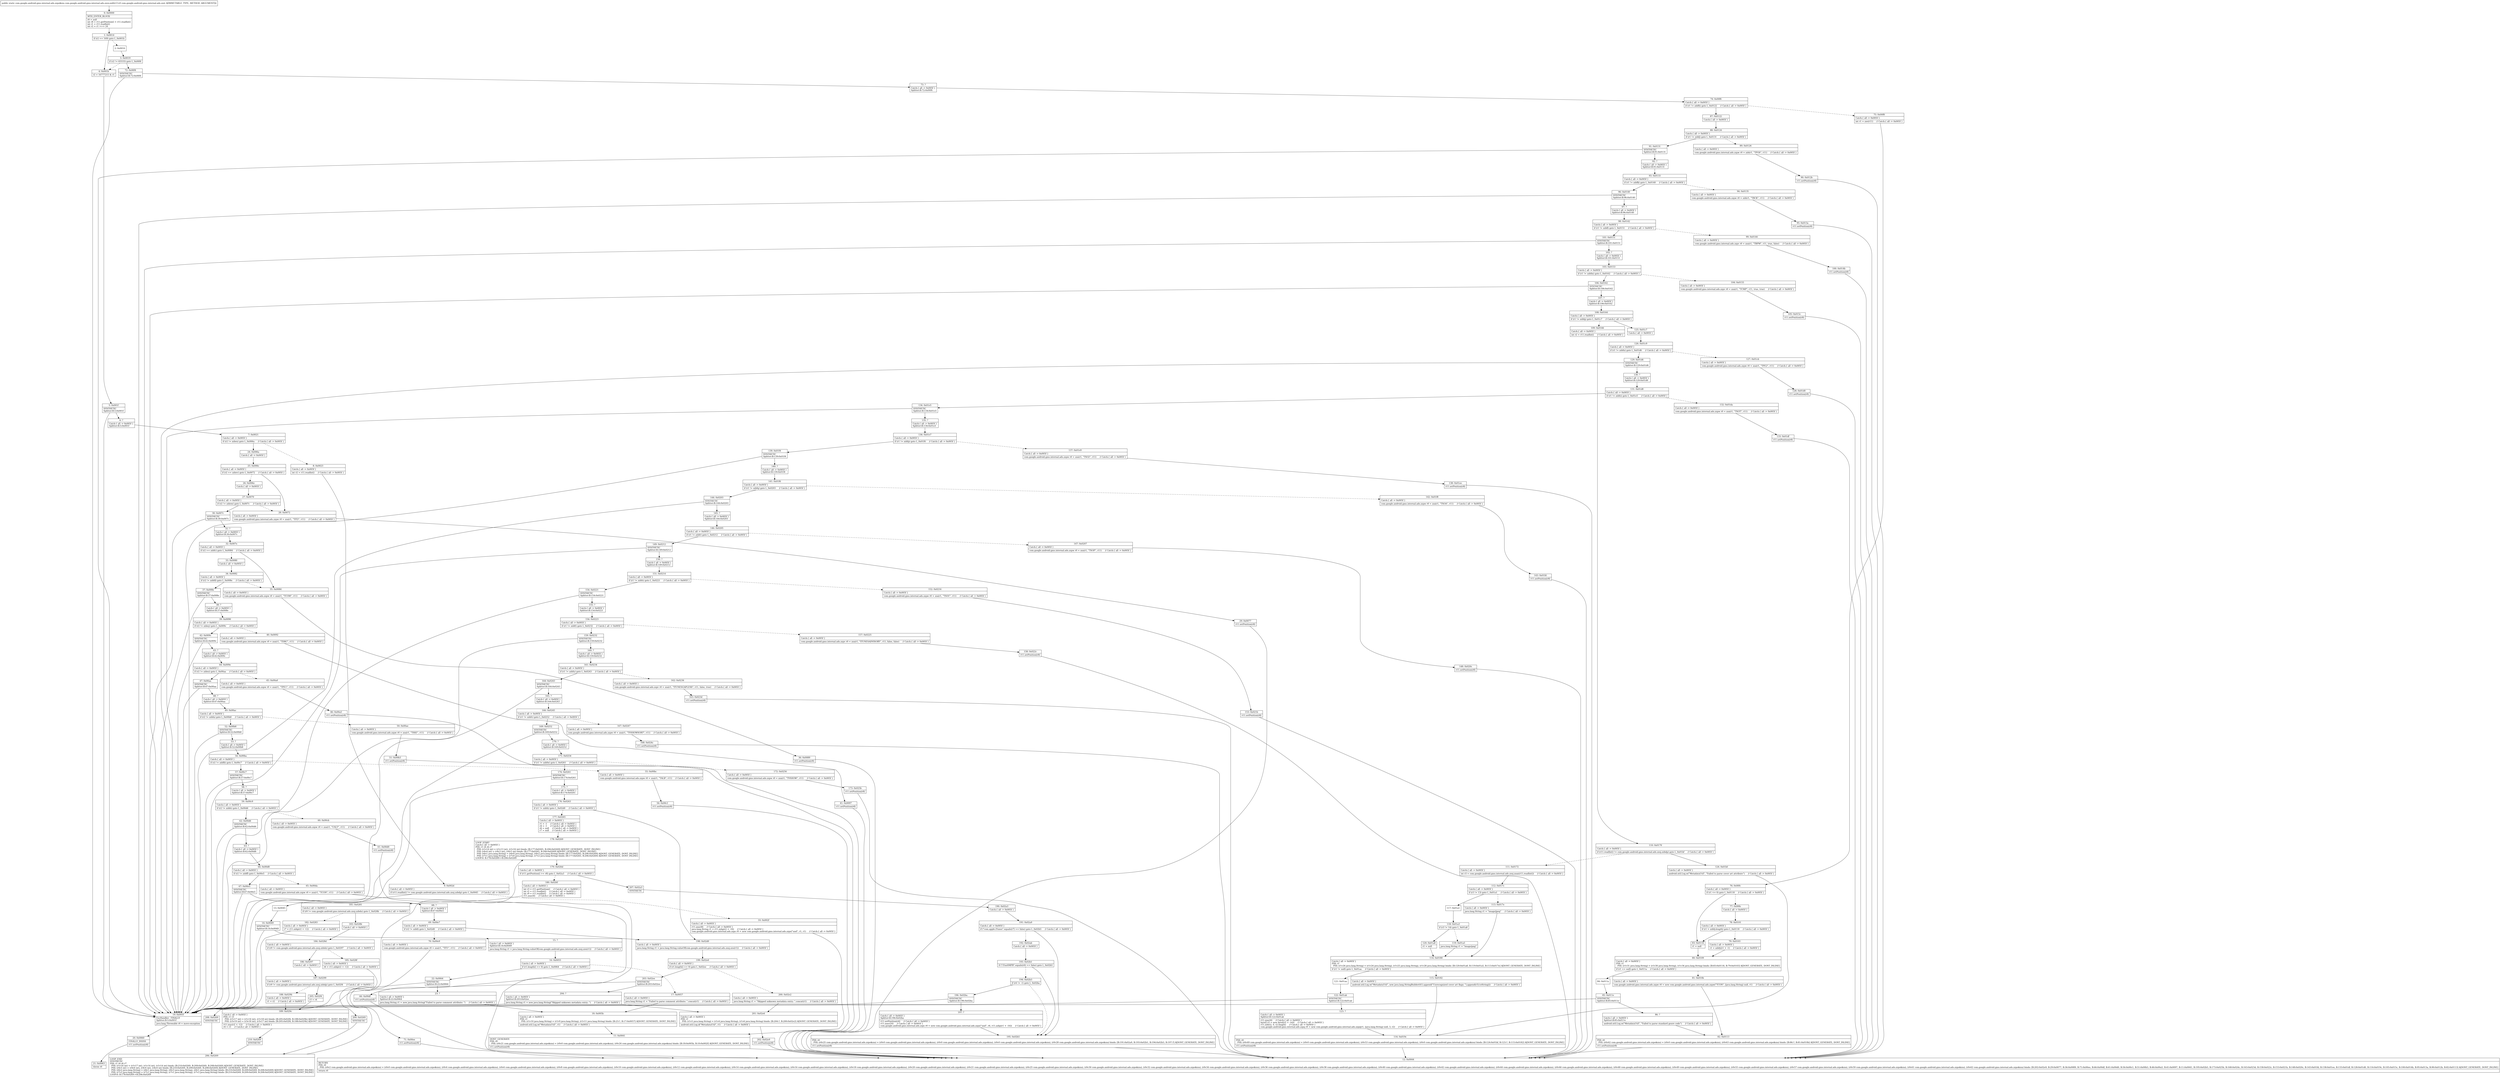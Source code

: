 digraph "CFG forcom.google.android.gms.internal.ads.zzov.zzd(Lcom\/google\/android\/gms\/internal\/ads\/zzst;)Lcom\/google\/android\/gms\/internal\/ads\/zzpo$zza;" {
Node_0 [shape=record,label="{0\:\ 0x0000|MTH_ENTER_BLOCK\l|r0 = null\lint r8 = r11.getPosition() + r11.readInt()\lint r1 = r11.readInt()\lint r2 = r1 \>\>\> 24\l}"];
Node_1 [shape=record,label="{1\:\ 0x0014|if (r2 == 169) goto L_0x001b\l}"];
Node_2 [shape=record,label="{2\:\ 0x0016}"];
Node_3 [shape=record,label="{3\:\ 0x0019|if (r2 != 65533) goto L_0x00f4\l}"];
Node_4 [shape=record,label="{4\:\ 0x001b|r2 = 16777215 & r1\l}"];
Node_5 [shape=record,label="{5\:\ 0x001f|SYNTHETIC\lSplitter:B:5:0x001f\l}"];
Node_6 [shape=record,label="{6\:\ ?|Catch:\{ all \-\> 0x005f \}\lSplitter:B:5:0x001f\l}"];
Node_7 [shape=record,label="{7\:\ 0x0021|Catch:\{ all \-\> 0x005f \}\l|if (r2 != zzbex) goto L_0x006a     \/\/ Catch:\{ all \-\> 0x005f \}\l}"];
Node_8 [shape=record,label="{8\:\ 0x0023|Catch:\{ all \-\> 0x005f \}\l|int r2 = r11.readInt()     \/\/ Catch:\{ all \-\> 0x005f \}\l}"];
Node_9 [shape=record,label="{9\:\ 0x002d|Catch:\{ all \-\> 0x005f \}\l|if (r11.readInt() != com.google.android.gms.internal.ads.zzoj.zzbdp) goto L_0x0045     \/\/ Catch:\{ all \-\> 0x005f \}\l}"];
Node_10 [shape=record,label="{10\:\ 0x002f|Catch:\{ all \-\> 0x005f \}\l|r11.zzac(8)     \/\/ Catch:\{ all \-\> 0x005f \}\ljava.lang.String r1 = r11.zzbp(r2 + \-16)     \/\/ Catch:\{ all \-\> 0x005f \}\lcom.google.android.gms.internal.ads.zzps r0 = new com.google.android.gms.internal.ads.zzps(\"und\", r1, r1)     \/\/ Catch:\{ all \-\> 0x005f \}\l}"];
Node_11 [shape=record,label="{11\:\ 0x0041|DONT_GENERATE\lPHI: r0 \l  PHI: (r0v21 com.google.android.gms.internal.ads.zzpo$zza) = (r0v0 com.google.android.gms.internal.ads.zzpo$zza), (r0v24 com.google.android.gms.internal.ads.zzpo$zza) binds: [B:18:0x005b, B:10:0x002f] A[DONT_GENERATE, DONT_INLINE]\l|r11.setPosition(r8)\l}"];
Node_12 [shape=record,label="{12\:\ 0x0044|RETURN\lPHI: r0 \l  PHI: (r0v2 com.google.android.gms.internal.ads.zzpo$zza) = (r0v0 com.google.android.gms.internal.ads.zzpo$zza), (r0v4 com.google.android.gms.internal.ads.zzpo$zza), (r0v6 com.google.android.gms.internal.ads.zzpo$zza), (r0v8 com.google.android.gms.internal.ads.zzpo$zza), (r0v10 com.google.android.gms.internal.ads.zzpo$zza), (r0v12 com.google.android.gms.internal.ads.zzpo$zza), (r0v14 com.google.android.gms.internal.ads.zzpo$zza), (r0v16 com.google.android.gms.internal.ads.zzpo$zza), (r0v18 com.google.android.gms.internal.ads.zzpo$zza), (r0v20 com.google.android.gms.internal.ads.zzpo$zza), (r0v21 com.google.android.gms.internal.ads.zzpo$zza), (r0v25 com.google.android.gms.internal.ads.zzpo$zza), (r0v30 com.google.android.gms.internal.ads.zzpo$zza), (r0v32 com.google.android.gms.internal.ads.zzpo$zza), (r0v34 com.google.android.gms.internal.ads.zzpo$zza), (r0v36 com.google.android.gms.internal.ads.zzpo$zza), (r0v38 com.google.android.gms.internal.ads.zzpo$zza), (r0v40 com.google.android.gms.internal.ads.zzpo$zza), (r0v42 com.google.android.gms.internal.ads.zzpo$zza), (r0v44 com.google.android.gms.internal.ads.zzpo$zza), (r0v46 com.google.android.gms.internal.ads.zzpo$zza), (r0v48 com.google.android.gms.internal.ads.zzpo$zza), (r0v49 com.google.android.gms.internal.ads.zzpo$zza), (r0v55 com.google.android.gms.internal.ads.zzpo$zza), (r0v57 com.google.android.gms.internal.ads.zzpo$zza), (r0v59 com.google.android.gms.internal.ads.zzpo$zza), (r0v61 com.google.android.gms.internal.ads.zzpo$zza), (r0v62 com.google.android.gms.internal.ads.zzpo$zza) binds: [B:202:0x02e9, B:29:0x0077, B:36:0x0089, B:71:0x00ee, B:66:0x00df, B:61:0x00d0, B:56:0x00c1, B:51:0x00b3, B:46:0x00a5, B:41:0x0097, B:11:0x0041, B:195:0x02b5, B:173:0x025b, B:168:0x024c, B:163:0x023d, B:158:0x022c, B:153:0x021b, B:148:0x020c, B:143:0x01fd, B:138:0x01ee, B:133:0x01df, B:128:0x01d0, B:116:0x019c, B:105:0x015c, B:100:0x014b, B:95:0x013a, B:90:0x012b, B:82:0x0113] A[DONT_GENERATE, DONT_INLINE]\l|return r0\l}"];
Node_13 [shape=record,label="{13\:\ 0x0045}"];
Node_14 [shape=record,label="{14\:\ 0x0049|SYNTHETIC\lSplitter:B:14:0x0049\l}"];
Node_15 [shape=record,label="{15\:\ ?|Catch:\{ all \-\> 0x005f \}\lSplitter:B:14:0x0049\l|java.lang.String r1 = java.lang.String.valueOf(com.google.android.gms.internal.ads.zzoj.zzu(r1))     \/\/ Catch:\{ all \-\> 0x005f \}\l}"];
Node_16 [shape=record,label="{16\:\ 0x0055|Catch:\{ all \-\> 0x005f \}\l|if (r1.length() == 0) goto L_0x0064     \/\/ Catch:\{ all \-\> 0x005f \}\l}"];
Node_17 [shape=record,label="{17\:\ 0x0057|Catch:\{ all \-\> 0x005f \}\l|java.lang.String r1 = \"Failed to parse comment attribute: \".concat(r1)     \/\/ Catch:\{ all \-\> 0x005f \}\l}"];
Node_18 [shape=record,label="{18\:\ 0x005b|Catch:\{ all \-\> 0x005f \}\lPHI: r1 \l  PHI: (r1v10 java.lang.String) = (r1v9 java.lang.String), (r1v11 java.lang.String) binds: [B:23:?, B:17:0x0057] A[DONT_GENERATE, DONT_INLINE]\l|android.util.Log.w(\"MetadataUtil\", r1)     \/\/ Catch:\{ all \-\> 0x005f \}\l}"];
Node_19 [shape=record,label="{19\:\ 0x005f|ExcHandler:  FINALLY\lSplitter:B:5:0x001f\l|java.lang.Throwable r0 = move\-exception\l}"];
Node_20 [shape=record,label="{20\:\ 0x0060|FINALLY_INSNS\l|r11.setPosition(r8)\l}"];
Node_21 [shape=record,label="{21\:\ 0x0063|throw r0\l}"];
Node_22 [shape=record,label="{22\:\ 0x0064|SYNTHETIC\lSplitter:B:22:0x0064\l}"];
Node_23 [shape=record,label="{23\:\ ?|Catch:\{ all \-\> 0x005f \}\lSplitter:B:22:0x0064\l|java.lang.String r1 = new java.lang.String(\"Failed to parse comment attribute: \")     \/\/ Catch:\{ all \-\> 0x005f \}\l}"];
Node_24 [shape=record,label="{24\:\ 0x006a|Catch:\{ all \-\> 0x005f \}\l}"];
Node_25 [shape=record,label="{25\:\ 0x006c|Catch:\{ all \-\> 0x005f \}\l|if (r2 == zzbev) goto L_0x0072     \/\/ Catch:\{ all \-\> 0x005f \}\l}"];
Node_26 [shape=record,label="{26\:\ 0x006e|Catch:\{ all \-\> 0x005f \}\l}"];
Node_27 [shape=record,label="{27\:\ 0x0070|Catch:\{ all \-\> 0x005f \}\l|if (r2 != zzbew) goto L_0x007c     \/\/ Catch:\{ all \-\> 0x005f \}\l}"];
Node_28 [shape=record,label="{28\:\ 0x0072|Catch:\{ all \-\> 0x005f \}\l|com.google.android.gms.internal.ads.zzpw r0 = zza(r1, \"TIT2\", r11)     \/\/ Catch:\{ all \-\> 0x005f \}\l}"];
Node_29 [shape=record,label="{29\:\ 0x0077|r11.setPosition(r8)\l}"];
Node_30 [shape=record,label="{30\:\ 0x007c|SYNTHETIC\lSplitter:B:30:0x007c\l}"];
Node_31 [shape=record,label="{31\:\ ?|Catch:\{ all \-\> 0x005f \}\lSplitter:B:30:0x007c\l}"];
Node_32 [shape=record,label="{32\:\ 0x007e|Catch:\{ all \-\> 0x005f \}\l|if (r2 == zzbfc) goto L_0x0084     \/\/ Catch:\{ all \-\> 0x005f \}\l}"];
Node_33 [shape=record,label="{33\:\ 0x0080|Catch:\{ all \-\> 0x005f \}\l}"];
Node_34 [shape=record,label="{34\:\ 0x0082|Catch:\{ all \-\> 0x005f \}\l|if (r2 != zzbfd) goto L_0x008e     \/\/ Catch:\{ all \-\> 0x005f \}\l}"];
Node_35 [shape=record,label="{35\:\ 0x0084|Catch:\{ all \-\> 0x005f \}\l|com.google.android.gms.internal.ads.zzpw r0 = zza(r1, \"TCOM\", r11)     \/\/ Catch:\{ all \-\> 0x005f \}\l}"];
Node_36 [shape=record,label="{36\:\ 0x0089|r11.setPosition(r8)\l}"];
Node_37 [shape=record,label="{37\:\ 0x008e|SYNTHETIC\lSplitter:B:37:0x008e\l}"];
Node_38 [shape=record,label="{38\:\ ?|Catch:\{ all \-\> 0x005f \}\lSplitter:B:37:0x008e\l}"];
Node_39 [shape=record,label="{39\:\ 0x0090|Catch:\{ all \-\> 0x005f \}\l|if (r2 != zzbey) goto L_0x009c     \/\/ Catch:\{ all \-\> 0x005f \}\l}"];
Node_40 [shape=record,label="{40\:\ 0x0092|Catch:\{ all \-\> 0x005f \}\l|com.google.android.gms.internal.ads.zzpw r0 = zza(r1, \"TDRC\", r11)     \/\/ Catch:\{ all \-\> 0x005f \}\l}"];
Node_41 [shape=record,label="{41\:\ 0x0097|r11.setPosition(r8)\l}"];
Node_42 [shape=record,label="{42\:\ 0x009c|SYNTHETIC\lSplitter:B:42:0x009c\l}"];
Node_43 [shape=record,label="{43\:\ ?|Catch:\{ all \-\> 0x005f \}\lSplitter:B:42:0x009c\l}"];
Node_44 [shape=record,label="{44\:\ 0x009e|Catch:\{ all \-\> 0x005f \}\l|if (r2 != zzbez) goto L_0x00aa     \/\/ Catch:\{ all \-\> 0x005f \}\l}"];
Node_45 [shape=record,label="{45\:\ 0x00a0|Catch:\{ all \-\> 0x005f \}\l|com.google.android.gms.internal.ads.zzpw r0 = zza(r1, \"TPE1\", r11)     \/\/ Catch:\{ all \-\> 0x005f \}\l}"];
Node_46 [shape=record,label="{46\:\ 0x00a5|r11.setPosition(r8)\l}"];
Node_47 [shape=record,label="{47\:\ 0x00aa|SYNTHETIC\lSplitter:B:47:0x00aa\l}"];
Node_48 [shape=record,label="{48\:\ ?|Catch:\{ all \-\> 0x005f \}\lSplitter:B:47:0x00aa\l}"];
Node_49 [shape=record,label="{49\:\ 0x00ac|Catch:\{ all \-\> 0x005f \}\l|if (r2 != zzbfa) goto L_0x00b8     \/\/ Catch:\{ all \-\> 0x005f \}\l}"];
Node_50 [shape=record,label="{50\:\ 0x00ae|Catch:\{ all \-\> 0x005f \}\l|com.google.android.gms.internal.ads.zzpw r0 = zza(r1, \"TSSE\", r11)     \/\/ Catch:\{ all \-\> 0x005f \}\l}"];
Node_51 [shape=record,label="{51\:\ 0x00b3|r11.setPosition(r8)\l}"];
Node_52 [shape=record,label="{52\:\ 0x00b8|SYNTHETIC\lSplitter:B:52:0x00b8\l}"];
Node_53 [shape=record,label="{53\:\ ?|Catch:\{ all \-\> 0x005f \}\lSplitter:B:52:0x00b8\l}"];
Node_54 [shape=record,label="{54\:\ 0x00ba|Catch:\{ all \-\> 0x005f \}\l|if (r2 != zzbfb) goto L_0x00c7     \/\/ Catch:\{ all \-\> 0x005f \}\l}"];
Node_55 [shape=record,label="{55\:\ 0x00bc|Catch:\{ all \-\> 0x005f \}\l|com.google.android.gms.internal.ads.zzpw r0 = zza(r1, \"TALB\", r11)     \/\/ Catch:\{ all \-\> 0x005f \}\l}"];
Node_56 [shape=record,label="{56\:\ 0x00c1|r11.setPosition(r8)\l}"];
Node_57 [shape=record,label="{57\:\ 0x00c7|SYNTHETIC\lSplitter:B:57:0x00c7\l}"];
Node_58 [shape=record,label="{58\:\ ?|Catch:\{ all \-\> 0x005f \}\lSplitter:B:57:0x00c7\l}"];
Node_59 [shape=record,label="{59\:\ 0x00c9|Catch:\{ all \-\> 0x005f \}\l|if (r2 != zzbfe) goto L_0x00d6     \/\/ Catch:\{ all \-\> 0x005f \}\l}"];
Node_60 [shape=record,label="{60\:\ 0x00cb|Catch:\{ all \-\> 0x005f \}\l|com.google.android.gms.internal.ads.zzpw r0 = zza(r1, \"USLT\", r11)     \/\/ Catch:\{ all \-\> 0x005f \}\l}"];
Node_61 [shape=record,label="{61\:\ 0x00d0|r11.setPosition(r8)\l}"];
Node_62 [shape=record,label="{62\:\ 0x00d6|SYNTHETIC\lSplitter:B:62:0x00d6\l}"];
Node_63 [shape=record,label="{63\:\ ?|Catch:\{ all \-\> 0x005f \}\lSplitter:B:62:0x00d6\l}"];
Node_64 [shape=record,label="{64\:\ 0x00d8|Catch:\{ all \-\> 0x005f \}\l|if (r2 != zzbff) goto L_0x00e5     \/\/ Catch:\{ all \-\> 0x005f \}\l}"];
Node_65 [shape=record,label="{65\:\ 0x00da|Catch:\{ all \-\> 0x005f \}\l|com.google.android.gms.internal.ads.zzpw r0 = zza(r1, \"TCON\", r11)     \/\/ Catch:\{ all \-\> 0x005f \}\l}"];
Node_66 [shape=record,label="{66\:\ 0x00df|r11.setPosition(r8)\l}"];
Node_67 [shape=record,label="{67\:\ 0x00e5|SYNTHETIC\lSplitter:B:67:0x00e5\l}"];
Node_68 [shape=record,label="{68\:\ ?|Catch:\{ all \-\> 0x005f \}\lSplitter:B:67:0x00e5\l}"];
Node_69 [shape=record,label="{69\:\ 0x00e7|Catch:\{ all \-\> 0x005f \}\l|if (r2 != zzbfi) goto L_0x02d0     \/\/ Catch:\{ all \-\> 0x005f \}\l}"];
Node_70 [shape=record,label="{70\:\ 0x00e9|Catch:\{ all \-\> 0x005f \}\l|com.google.android.gms.internal.ads.zzpw r0 = zza(r1, \"TIT1\", r11)     \/\/ Catch:\{ all \-\> 0x005f \}\l}"];
Node_71 [shape=record,label="{71\:\ 0x00ee|r11.setPosition(r8)\l}"];
Node_72 [shape=record,label="{72\:\ 0x00f4|SYNTHETIC\lSplitter:B:72:0x00f4\l}"];
Node_73 [shape=record,label="{73\:\ ?|Catch:\{ all \-\> 0x005f \}\lSplitter:B:72:0x00f4\l}"];
Node_74 [shape=record,label="{74\:\ 0x00f6|Catch:\{ all \-\> 0x005f \}\l|if (r1 != zzbfh) goto L_0x0122     \/\/ Catch:\{ all \-\> 0x005f \}\l}"];
Node_75 [shape=record,label="{75\:\ 0x00f8|Catch:\{ all \-\> 0x005f \}\l|int r1 = zze(r11)     \/\/ Catch:\{ all \-\> 0x005f \}\l}"];
Node_76 [shape=record,label="{76\:\ 0x00fc|Catch:\{ all \-\> 0x005f \}\l|if (r1 \<= 0) goto L_0x0118     \/\/ Catch:\{ all \-\> 0x005f \}\l}"];
Node_77 [shape=record,label="{77\:\ 0x00fe|Catch:\{ all \-\> 0x005f \}\l}"];
Node_78 [shape=record,label="{78\:\ 0x0101|Catch:\{ all \-\> 0x005f \}\l|if (r1 \> zzbfy.length) goto L_0x0118     \/\/ Catch:\{ all \-\> 0x005f \}\l}"];
Node_79 [shape=record,label="{79\:\ 0x0103|Catch:\{ all \-\> 0x005f \}\l|r1 = zzbfy[r1 + \-1]     \/\/ Catch:\{ all \-\> 0x005f \}\l}"];
Node_80 [shape=record,label="{80\:\ 0x0109|Catch:\{ all \-\> 0x005f \}\lPHI: r1 \l  PHI: (r1v31 java.lang.String) = (r1v30 java.lang.String), (r1v34 java.lang.String) binds: [B:83:0x0118, B:79:0x0103] A[DONT_GENERATE, DONT_INLINE]\l|if (r1 == null) goto L_0x011a     \/\/ Catch:\{ all \-\> 0x005f \}\l}"];
Node_81 [shape=record,label="{81\:\ 0x010b|Catch:\{ all \-\> 0x005f \}\l|com.google.android.gms.internal.ads.zzpw r0 = new com.google.android.gms.internal.ads.zzpw(\"TCON\", (java.lang.String) null, r1)     \/\/ Catch:\{ all \-\> 0x005f \}\l}"];
Node_82 [shape=record,label="{82\:\ 0x0113|PHI: r0 \l  PHI: (r0v62 com.google.android.gms.internal.ads.zzpo$zza) = (r0v0 com.google.android.gms.internal.ads.zzpo$zza), (r0v63 com.google.android.gms.internal.ads.zzpo$zza) binds: [B:86:?, B:81:0x010b] A[DONT_GENERATE, DONT_INLINE]\l|r11.setPosition(r8)\l}"];
Node_83 [shape=record,label="{83\:\ 0x0118|r1 = null\l}"];
Node_84 [shape=record,label="{84\:\ 0x011a}"];
Node_85 [shape=record,label="{85\:\ 0x011e|SYNTHETIC\lSplitter:B:85:0x011e\l}"];
Node_86 [shape=record,label="{86\:\ ?|Catch:\{ all \-\> 0x005f \}\lSplitter:B:85:0x011e\l|android.util.Log.w(\"MetadataUtil\", \"Failed to parse standard genre code\")     \/\/ Catch:\{ all \-\> 0x005f \}\l}"];
Node_87 [shape=record,label="{87\:\ 0x0122|Catch:\{ all \-\> 0x005f \}\l}"];
Node_88 [shape=record,label="{88\:\ 0x0124|Catch:\{ all \-\> 0x005f \}\l|if (r1 != zzbfj) goto L_0x0131     \/\/ Catch:\{ all \-\> 0x005f \}\l}"];
Node_89 [shape=record,label="{89\:\ 0x0126|Catch:\{ all \-\> 0x005f \}\l|com.google.android.gms.internal.ads.zzpw r0 = zzb(r1, \"TPOS\", r11)     \/\/ Catch:\{ all \-\> 0x005f \}\l}"];
Node_90 [shape=record,label="{90\:\ 0x012b|r11.setPosition(r8)\l}"];
Node_91 [shape=record,label="{91\:\ 0x0131|SYNTHETIC\lSplitter:B:91:0x0131\l}"];
Node_92 [shape=record,label="{92\:\ ?|Catch:\{ all \-\> 0x005f \}\lSplitter:B:91:0x0131\l}"];
Node_93 [shape=record,label="{93\:\ 0x0133|Catch:\{ all \-\> 0x005f \}\l|if (r1 != zzbfk) goto L_0x0140     \/\/ Catch:\{ all \-\> 0x005f \}\l}"];
Node_94 [shape=record,label="{94\:\ 0x0135|Catch:\{ all \-\> 0x005f \}\l|com.google.android.gms.internal.ads.zzpw r0 = zzb(r1, \"TRCK\", r11)     \/\/ Catch:\{ all \-\> 0x005f \}\l}"];
Node_95 [shape=record,label="{95\:\ 0x013a|r11.setPosition(r8)\l}"];
Node_96 [shape=record,label="{96\:\ 0x0140|SYNTHETIC\lSplitter:B:96:0x0140\l}"];
Node_97 [shape=record,label="{97\:\ ?|Catch:\{ all \-\> 0x005f \}\lSplitter:B:96:0x0140\l}"];
Node_98 [shape=record,label="{98\:\ 0x0142|Catch:\{ all \-\> 0x005f \}\l|if (r1 != zzbfl) goto L_0x0151     \/\/ Catch:\{ all \-\> 0x005f \}\l}"];
Node_99 [shape=record,label="{99\:\ 0x0144|Catch:\{ all \-\> 0x005f \}\l|com.google.android.gms.internal.ads.zzpv r0 = zza(r1, \"TBPM\", r11, true, false)     \/\/ Catch:\{ all \-\> 0x005f \}\l}"];
Node_100 [shape=record,label="{100\:\ 0x014b|r11.setPosition(r8)\l}"];
Node_101 [shape=record,label="{101\:\ 0x0151|SYNTHETIC\lSplitter:B:101:0x0151\l}"];
Node_102 [shape=record,label="{102\:\ ?|Catch:\{ all \-\> 0x005f \}\lSplitter:B:101:0x0151\l}"];
Node_103 [shape=record,label="{103\:\ 0x0153|Catch:\{ all \-\> 0x005f \}\l|if (r1 != zzbfm) goto L_0x0162     \/\/ Catch:\{ all \-\> 0x005f \}\l}"];
Node_104 [shape=record,label="{104\:\ 0x0155|Catch:\{ all \-\> 0x005f \}\l|com.google.android.gms.internal.ads.zzpv r0 = zza(r1, \"TCMP\", r11, true, true)     \/\/ Catch:\{ all \-\> 0x005f \}\l}"];
Node_105 [shape=record,label="{105\:\ 0x015c|r11.setPosition(r8)\l}"];
Node_106 [shape=record,label="{106\:\ 0x0162|SYNTHETIC\lSplitter:B:106:0x0162\l}"];
Node_107 [shape=record,label="{107\:\ ?|Catch:\{ all \-\> 0x005f \}\lSplitter:B:106:0x0162\l}"];
Node_108 [shape=record,label="{108\:\ 0x0164|Catch:\{ all \-\> 0x005f \}\l|if (r1 != zzbfg) goto L_0x01c7     \/\/ Catch:\{ all \-\> 0x005f \}\l}"];
Node_109 [shape=record,label="{109\:\ 0x0166|Catch:\{ all \-\> 0x005f \}\l|int r2 = r11.readInt()     \/\/ Catch:\{ all \-\> 0x005f \}\l}"];
Node_110 [shape=record,label="{110\:\ 0x0170|Catch:\{ all \-\> 0x005f \}\l|if (r11.readInt() != com.google.android.gms.internal.ads.zzoj.zzbdp) goto L_0x01bf     \/\/ Catch:\{ all \-\> 0x005f \}\l}"];
Node_111 [shape=record,label="{111\:\ 0x0172|Catch:\{ all \-\> 0x005f \}\l|int r3 = com.google.android.gms.internal.ads.zzoj.zzax(r11.readInt())     \/\/ Catch:\{ all \-\> 0x005f \}\l}"];
Node_112 [shape=record,label="{112\:\ 0x017c|Catch:\{ all \-\> 0x005f \}\l|if (r3 != 13) goto L_0x01a1     \/\/ Catch:\{ all \-\> 0x005f \}\l}"];
Node_113 [shape=record,label="{113\:\ 0x017e|Catch:\{ all \-\> 0x005f \}\l|java.lang.String r1 = \"image\/jpeg\"     \/\/ Catch:\{ all \-\> 0x005f \}\l}"];
Node_114 [shape=record,label="{114\:\ 0x0180|Catch:\{ all \-\> 0x005f \}\lPHI: r1 \l  PHI: (r1v26 java.lang.String) = (r1v24 java.lang.String), (r1v25 java.lang.String), (r1v28 java.lang.String) binds: [B:120:0x01a8, B:119:0x01a5, B:113:0x017e] A[DONT_GENERATE, DONT_INLINE]\l|if (r1 != null) goto L_0x01aa     \/\/ Catch:\{ all \-\> 0x005f \}\l}"];
Node_115 [shape=record,label="{115\:\ 0x0182|Catch:\{ all \-\> 0x005f \}\l|android.util.Log.w(\"MetadataUtil\", new java.lang.StringBuilder(41).append(\"Unrecognized cover art flags: \").append(r3).toString())     \/\/ Catch:\{ all \-\> 0x005f \}\l}"];
Node_116 [shape=record,label="{116\:\ 0x019c|PHI: r0 \l  PHI: (r0v49 com.google.android.gms.internal.ads.zzpo$zza) = (r0v0 com.google.android.gms.internal.ads.zzpo$zza), (r0v53 com.google.android.gms.internal.ads.zzpo$zza), (r0v0 com.google.android.gms.internal.ads.zzpo$zza) binds: [B:124:0x01bf, B:123:?, B:115:0x0182] A[DONT_GENERATE, DONT_INLINE]\l|r11.setPosition(r8)\l}"];
Node_117 [shape=record,label="{117\:\ 0x01a1}"];
Node_118 [shape=record,label="{118\:\ 0x01a3|if (r3 != 14) goto L_0x01a8\l}"];
Node_119 [shape=record,label="{119\:\ 0x01a5|java.lang.String r1 = \"image\/png\"\l}"];
Node_120 [shape=record,label="{120\:\ 0x01a8|r1 = null\l}"];
Node_121 [shape=record,label="{121\:\ 0x01aa}"];
Node_122 [shape=record,label="{122\:\ 0x01ab|SYNTHETIC\lSplitter:B:122:0x01ab\l}"];
Node_123 [shape=record,label="{123\:\ ?|Catch:\{ all \-\> 0x005f \}\lSplitter:B:122:0x01ab\l|r11.zzac(4)     \/\/ Catch:\{ all \-\> 0x005f \}\lbyte[] r2 = new byte[(r2 + \-16)]     \/\/ Catch:\{ all \-\> 0x005f \}\lr11.zzb(r2, 0, r2.length)     \/\/ Catch:\{ all \-\> 0x005f \}\lcom.google.android.gms.internal.ads.zzpq r0 = new com.google.android.gms.internal.ads.zzpq(r1, (java.lang.String) null, 3, r2)     \/\/ Catch:\{ all \-\> 0x005f \}\l}"];
Node_124 [shape=record,label="{124\:\ 0x01bf|Catch:\{ all \-\> 0x005f \}\l|android.util.Log.w(\"MetadataUtil\", \"Failed to parse cover art attribute\")     \/\/ Catch:\{ all \-\> 0x005f \}\l}"];
Node_125 [shape=record,label="{125\:\ 0x01c7|Catch:\{ all \-\> 0x005f \}\l}"];
Node_126 [shape=record,label="{126\:\ 0x01c9|Catch:\{ all \-\> 0x005f \}\l|if (r1 != zzbfn) goto L_0x01d6     \/\/ Catch:\{ all \-\> 0x005f \}\l}"];
Node_127 [shape=record,label="{127\:\ 0x01cb|Catch:\{ all \-\> 0x005f \}\l|com.google.android.gms.internal.ads.zzpw r0 = zza(r1, \"TPE2\", r11)     \/\/ Catch:\{ all \-\> 0x005f \}\l}"];
Node_128 [shape=record,label="{128\:\ 0x01d0|r11.setPosition(r8)\l}"];
Node_129 [shape=record,label="{129\:\ 0x01d6|SYNTHETIC\lSplitter:B:129:0x01d6\l}"];
Node_130 [shape=record,label="{130\:\ ?|Catch:\{ all \-\> 0x005f \}\lSplitter:B:129:0x01d6\l}"];
Node_131 [shape=record,label="{131\:\ 0x01d8|Catch:\{ all \-\> 0x005f \}\l|if (r1 != zzbfo) goto L_0x01e5     \/\/ Catch:\{ all \-\> 0x005f \}\l}"];
Node_132 [shape=record,label="{132\:\ 0x01da|Catch:\{ all \-\> 0x005f \}\l|com.google.android.gms.internal.ads.zzpw r0 = zza(r1, \"TSOT\", r11)     \/\/ Catch:\{ all \-\> 0x005f \}\l}"];
Node_133 [shape=record,label="{133\:\ 0x01df|r11.setPosition(r8)\l}"];
Node_134 [shape=record,label="{134\:\ 0x01e5|SYNTHETIC\lSplitter:B:134:0x01e5\l}"];
Node_135 [shape=record,label="{135\:\ ?|Catch:\{ all \-\> 0x005f \}\lSplitter:B:134:0x01e5\l}"];
Node_136 [shape=record,label="{136\:\ 0x01e7|Catch:\{ all \-\> 0x005f \}\l|if (r1 != zzbfp) goto L_0x01f4     \/\/ Catch:\{ all \-\> 0x005f \}\l}"];
Node_137 [shape=record,label="{137\:\ 0x01e9|Catch:\{ all \-\> 0x005f \}\l|com.google.android.gms.internal.ads.zzpw r0 = zza(r1, \"TSO2\", r11)     \/\/ Catch:\{ all \-\> 0x005f \}\l}"];
Node_138 [shape=record,label="{138\:\ 0x01ee|r11.setPosition(r8)\l}"];
Node_139 [shape=record,label="{139\:\ 0x01f4|SYNTHETIC\lSplitter:B:139:0x01f4\l}"];
Node_140 [shape=record,label="{140\:\ ?|Catch:\{ all \-\> 0x005f \}\lSplitter:B:139:0x01f4\l}"];
Node_141 [shape=record,label="{141\:\ 0x01f6|Catch:\{ all \-\> 0x005f \}\l|if (r1 != zzbfq) goto L_0x0203     \/\/ Catch:\{ all \-\> 0x005f \}\l}"];
Node_142 [shape=record,label="{142\:\ 0x01f8|Catch:\{ all \-\> 0x005f \}\l|com.google.android.gms.internal.ads.zzpw r0 = zza(r1, \"TSOA\", r11)     \/\/ Catch:\{ all \-\> 0x005f \}\l}"];
Node_143 [shape=record,label="{143\:\ 0x01fd|r11.setPosition(r8)\l}"];
Node_144 [shape=record,label="{144\:\ 0x0203|SYNTHETIC\lSplitter:B:144:0x0203\l}"];
Node_145 [shape=record,label="{145\:\ ?|Catch:\{ all \-\> 0x005f \}\lSplitter:B:144:0x0203\l}"];
Node_146 [shape=record,label="{146\:\ 0x0205|Catch:\{ all \-\> 0x005f \}\l|if (r1 != zzbfr) goto L_0x0212     \/\/ Catch:\{ all \-\> 0x005f \}\l}"];
Node_147 [shape=record,label="{147\:\ 0x0207|Catch:\{ all \-\> 0x005f \}\l|com.google.android.gms.internal.ads.zzpw r0 = zza(r1, \"TSOP\", r11)     \/\/ Catch:\{ all \-\> 0x005f \}\l}"];
Node_148 [shape=record,label="{148\:\ 0x020c|r11.setPosition(r8)\l}"];
Node_149 [shape=record,label="{149\:\ 0x0212|SYNTHETIC\lSplitter:B:149:0x0212\l}"];
Node_150 [shape=record,label="{150\:\ ?|Catch:\{ all \-\> 0x005f \}\lSplitter:B:149:0x0212\l}"];
Node_151 [shape=record,label="{151\:\ 0x0214|Catch:\{ all \-\> 0x005f \}\l|if (r1 != zzbfs) goto L_0x0221     \/\/ Catch:\{ all \-\> 0x005f \}\l}"];
Node_152 [shape=record,label="{152\:\ 0x0216|Catch:\{ all \-\> 0x005f \}\l|com.google.android.gms.internal.ads.zzpw r0 = zza(r1, \"TSOC\", r11)     \/\/ Catch:\{ all \-\> 0x005f \}\l}"];
Node_153 [shape=record,label="{153\:\ 0x021b|r11.setPosition(r8)\l}"];
Node_154 [shape=record,label="{154\:\ 0x0221|SYNTHETIC\lSplitter:B:154:0x0221\l}"];
Node_155 [shape=record,label="{155\:\ ?|Catch:\{ all \-\> 0x005f \}\lSplitter:B:154:0x0221\l}"];
Node_156 [shape=record,label="{156\:\ 0x0223|Catch:\{ all \-\> 0x005f \}\l|if (r1 != zzbft) goto L_0x0232     \/\/ Catch:\{ all \-\> 0x005f \}\l}"];
Node_157 [shape=record,label="{157\:\ 0x0225|Catch:\{ all \-\> 0x005f \}\l|com.google.android.gms.internal.ads.zzpv r0 = zza(r1, \"ITUNESADVISORY\", r11, false, false)     \/\/ Catch:\{ all \-\> 0x005f \}\l}"];
Node_158 [shape=record,label="{158\:\ 0x022c|r11.setPosition(r8)\l}"];
Node_159 [shape=record,label="{159\:\ 0x0232|SYNTHETIC\lSplitter:B:159:0x0232\l}"];
Node_160 [shape=record,label="{160\:\ ?|Catch:\{ all \-\> 0x005f \}\lSplitter:B:159:0x0232\l}"];
Node_161 [shape=record,label="{161\:\ 0x0234|Catch:\{ all \-\> 0x005f \}\l|if (r1 != zzbfu) goto L_0x0243     \/\/ Catch:\{ all \-\> 0x005f \}\l}"];
Node_162 [shape=record,label="{162\:\ 0x0236|Catch:\{ all \-\> 0x005f \}\l|com.google.android.gms.internal.ads.zzpv r0 = zza(r1, \"ITUNESGAPLESS\", r11, false, true)     \/\/ Catch:\{ all \-\> 0x005f \}\l}"];
Node_163 [shape=record,label="{163\:\ 0x023d|r11.setPosition(r8)\l}"];
Node_164 [shape=record,label="{164\:\ 0x0243|SYNTHETIC\lSplitter:B:164:0x0243\l}"];
Node_165 [shape=record,label="{165\:\ ?|Catch:\{ all \-\> 0x005f \}\lSplitter:B:164:0x0243\l}"];
Node_166 [shape=record,label="{166\:\ 0x0245|Catch:\{ all \-\> 0x005f \}\l|if (r1 != zzbfv) goto L_0x0252     \/\/ Catch:\{ all \-\> 0x005f \}\l}"];
Node_167 [shape=record,label="{167\:\ 0x0247|Catch:\{ all \-\> 0x005f \}\l|com.google.android.gms.internal.ads.zzpw r0 = zza(r1, \"TVSHOWSORT\", r11)     \/\/ Catch:\{ all \-\> 0x005f \}\l}"];
Node_168 [shape=record,label="{168\:\ 0x024c|r11.setPosition(r8)\l}"];
Node_169 [shape=record,label="{169\:\ 0x0252|SYNTHETIC\lSplitter:B:169:0x0252\l}"];
Node_170 [shape=record,label="{170\:\ ?|Catch:\{ all \-\> 0x005f \}\lSplitter:B:169:0x0252\l}"];
Node_171 [shape=record,label="{171\:\ 0x0254|Catch:\{ all \-\> 0x005f \}\l|if (r1 != zzbfw) goto L_0x0261     \/\/ Catch:\{ all \-\> 0x005f \}\l}"];
Node_172 [shape=record,label="{172\:\ 0x0256|Catch:\{ all \-\> 0x005f \}\l|com.google.android.gms.internal.ads.zzpw r0 = zza(r1, \"TVSHOW\", r11)     \/\/ Catch:\{ all \-\> 0x005f \}\l}"];
Node_173 [shape=record,label="{173\:\ 0x025b|r11.setPosition(r8)\l}"];
Node_174 [shape=record,label="{174\:\ 0x0261|SYNTHETIC\lSplitter:B:174:0x0261\l}"];
Node_175 [shape=record,label="{175\:\ ?|Catch:\{ all \-\> 0x005f \}\lSplitter:B:174:0x0261\l}"];
Node_176 [shape=record,label="{176\:\ 0x0263|Catch:\{ all \-\> 0x005f \}\l|if (r1 != zzbfx) goto L_0x02d0     \/\/ Catch:\{ all \-\> 0x005f \}\l}"];
Node_177 [shape=record,label="{177\:\ 0x0265|Catch:\{ all \-\> 0x005f \}\l|r1 = \-1     \/\/ Catch:\{ all \-\> 0x005f \}\lr4 = \-1     \/\/ Catch:\{ all \-\> 0x005f \}\lr6 = null     \/\/ Catch:\{ all \-\> 0x005f \}\lr7 = null     \/\/ Catch:\{ all \-\> 0x005f \}\l}"];
Node_178 [shape=record,label="{178\:\ 0x0269|LOOP_START\lCatch:\{ all \-\> 0x005f \}\lPHI: r1 r4 r6 r7 \l  PHI: (r1v14 int) = (r1v13 int), (r1v16 int) binds: [B:177:0x0265, B:206:0x0269] A[DONT_GENERATE, DONT_INLINE]\l  PHI: (r4v4 int) = (r4v3 int), (r4v5 int) binds: [B:177:0x0265, B:206:0x0269] A[DONT_GENERATE, DONT_INLINE]\l  PHI: (r6v1 java.lang.String) = (r6v0 java.lang.String), (r6v2 java.lang.String) binds: [B:177:0x0265, B:206:0x0269] A[DONT_GENERATE, DONT_INLINE]\l  PHI: (r7v1 java.lang.String) = (r7v0 java.lang.String), (r7v2 java.lang.String) binds: [B:177:0x0265, B:206:0x0269] A[DONT_GENERATE, DONT_INLINE]\lLOOP:0: B:178:0x0269\-\>B:206:0x0269\l}"];
Node_179 [shape=record,label="{179\:\ 0x026d|Catch:\{ all \-\> 0x005f \}\l|if (r11.getPosition() \>= r8) goto L_0x02a3     \/\/ Catch:\{ all \-\> 0x005f \}\l}"];
Node_180 [shape=record,label="{180\:\ 0x026f|Catch:\{ all \-\> 0x005f \}\l|int r3 = r11.getPosition()     \/\/ Catch:\{ all \-\> 0x005f \}\lint r2 = r11.readInt()     \/\/ Catch:\{ all \-\> 0x005f \}\lint r9 = r11.readInt()     \/\/ Catch:\{ all \-\> 0x005f \}\lr11.zzac(4)     \/\/ Catch:\{ all \-\> 0x005f \}\l}"];
Node_181 [shape=record,label="{181\:\ 0x0281|Catch:\{ all \-\> 0x005f \}\l|if (r9 != com.google.android.gms.internal.ads.zzoj.zzbdn) goto L_0x028b     \/\/ Catch:\{ all \-\> 0x005f \}\l}"];
Node_182 [shape=record,label="{182\:\ 0x0283|Catch:\{ all \-\> 0x005f \}\l|r7 = r11.zzbp(r2 + \-12)     \/\/ Catch:\{ all \-\> 0x005f \}\l}"];
Node_183 [shape=record,label="{183\:\ 0x028b|Catch:\{ all \-\> 0x005f \}\l}"];
Node_184 [shape=record,label="{184\:\ 0x028d|Catch:\{ all \-\> 0x005f \}\l|if (r9 != com.google.android.gms.internal.ads.zzoj.zzbdo) goto L_0x0297     \/\/ Catch:\{ all \-\> 0x005f \}\l}"];
Node_185 [shape=record,label="{185\:\ 0x028f|Catch:\{ all \-\> 0x005f \}\l|r6 = r11.zzbp(r2 + \-12)     \/\/ Catch:\{ all \-\> 0x005f \}\l}"];
Node_186 [shape=record,label="{186\:\ 0x0297|Catch:\{ all \-\> 0x005f \}\l}"];
Node_187 [shape=record,label="{187\:\ 0x0299|Catch:\{ all \-\> 0x005f \}\l|if (r9 != com.google.android.gms.internal.ads.zzoj.zzbdp) goto L_0x02f4     \/\/ Catch:\{ all \-\> 0x005f \}\l}"];
Node_188 [shape=record,label="{188\:\ 0x029b|Catch:\{ all \-\> 0x005f \}\l|r1 = r2     \/\/ Catch:\{ all \-\> 0x005f \}\l}"];
Node_189 [shape=record,label="{189\:\ 0x029c|Catch:\{ all \-\> 0x005f \}\lPHI: r1 r3 \l  PHI: (r1v17 int) = (r1v14 int), (r1v18 int) binds: [B:205:0x02f4, B:188:0x029b] A[DONT_GENERATE, DONT_INLINE]\l  PHI: (r3v19 int) = (r3v18 int), (r3v17 int) binds: [B:205:0x02f4, B:188:0x029b] A[DONT_GENERATE, DONT_INLINE]\l|r11.zzac(r2 + \-12)     \/\/ Catch:\{ all \-\> 0x005f \}\lr4 = r3     \/\/ Catch:\{ all \-\> 0x005f \}\l}"];
Node_190 [shape=record,label="{190\:\ 0x02a3|Catch:\{ all \-\> 0x005f \}\l}"];
Node_191 [shape=record,label="{191\:\ 0x02a9|Catch:\{ all \-\> 0x005f \}\l|if (\"com.apple.iTunes\".equals(r7) == false) goto L_0x02b5     \/\/ Catch:\{ all \-\> 0x005f \}\l}"];
Node_192 [shape=record,label="{192\:\ 0x02ab|Catch:\{ all \-\> 0x005f \}\l}"];
Node_193 [shape=record,label="{193\:\ 0x02b1|if (\"iTunSMPB\".equals(r6) == false) goto L_0x02b5\l}"];
Node_194 [shape=record,label="{194\:\ 0x02b3|if (r4 != \-1) goto L_0x02ba\l}"];
Node_195 [shape=record,label="{195\:\ 0x02b5|PHI: r0 \l  PHI: (r0v25 com.google.android.gms.internal.ads.zzpo$zza) = (r0v0 com.google.android.gms.internal.ads.zzpo$zza), (r0v0 com.google.android.gms.internal.ads.zzpo$zza), (r0v0 com.google.android.gms.internal.ads.zzpo$zza), (r0v28 com.google.android.gms.internal.ads.zzpo$zza) binds: [B:191:0x02a9, B:193:0x02b1, B:194:0x02b3, B:197:?] A[DONT_GENERATE, DONT_INLINE]\l|r11.setPosition(r8)\l}"];
Node_196 [shape=record,label="{196\:\ 0x02ba|SYNTHETIC\lSplitter:B:196:0x02ba\l}"];
Node_197 [shape=record,label="{197\:\ ?|Catch:\{ all \-\> 0x005f \}\lSplitter:B:196:0x02ba\l|r11.setPosition(r4)     \/\/ Catch:\{ all \-\> 0x005f \}\lr11.zzac(16)     \/\/ Catch:\{ all \-\> 0x005f \}\lcom.google.android.gms.internal.ads.zzps r0 = new com.google.android.gms.internal.ads.zzps(\"und\", r6, r11.zzbp(r1 + \-16))     \/\/ Catch:\{ all \-\> 0x005f \}\l}"];
Node_198 [shape=record,label="{198\:\ 0x02d0|Catch:\{ all \-\> 0x005f \}\l|java.lang.String r1 = java.lang.String.valueOf(com.google.android.gms.internal.ads.zzoj.zzu(r1))     \/\/ Catch:\{ all \-\> 0x005f \}\l}"];
Node_199 [shape=record,label="{199\:\ 0x02e0|Catch:\{ all \-\> 0x005f \}\l|if (r1.length() == 0) goto L_0x02ee     \/\/ Catch:\{ all \-\> 0x005f \}\l}"];
Node_200 [shape=record,label="{200\:\ 0x02e2|Catch:\{ all \-\> 0x005f \}\l|java.lang.String r1 = \"Skipped unknown metadata entry: \".concat(r1)     \/\/ Catch:\{ all \-\> 0x005f \}\l}"];
Node_201 [shape=record,label="{201\:\ 0x02e6|Catch:\{ all \-\> 0x005f \}\lPHI: r1 \l  PHI: (r1v5 java.lang.String) = (r1v4 java.lang.String), (r1v6 java.lang.String) binds: [B:204:?, B:200:0x02e2] A[DONT_GENERATE, DONT_INLINE]\l|android.util.Log.d(\"MetadataUtil\", r1)     \/\/ Catch:\{ all \-\> 0x005f \}\l}"];
Node_202 [shape=record,label="{202\:\ 0x02e9|r11.setPosition(r8)\l}"];
Node_203 [shape=record,label="{203\:\ 0x02ee|SYNTHETIC\lSplitter:B:203:0x02ee\l}"];
Node_204 [shape=record,label="{204\:\ ?|Catch:\{ all \-\> 0x005f \}\lSplitter:B:203:0x02ee\l|java.lang.String r1 = new java.lang.String(\"Skipped unknown metadata entry: \")     \/\/ Catch:\{ all \-\> 0x005f \}\l}"];
Node_205 [shape=record,label="{205\:\ 0x02f4|r3 = r4\l}"];
Node_206 [shape=record,label="{206\:\ 0x0269|LOOP_END\lSYNTHETIC\lPHI: r1 r4 r6 r7 \l  PHI: (r1v16 int) = (r1v17 int), (r1v14 int), (r1v14 int) binds: [B:210:0x0269, B:209:0x0269, B:208:0x0269] A[DONT_GENERATE, DONT_INLINE]\l  PHI: (r4v5 int) = (r4v6 int), (r4v4 int), (r4v4 int) binds: [B:210:0x0269, B:209:0x0269, B:208:0x0269] A[DONT_GENERATE, DONT_INLINE]\l  PHI: (r6v2 java.lang.String) = (r6v1 java.lang.String), (r6v3 java.lang.String), (r6v1 java.lang.String) binds: [B:210:0x0269, B:209:0x0269, B:208:0x0269] A[DONT_GENERATE, DONT_INLINE]\l  PHI: (r7v2 java.lang.String) = (r7v1 java.lang.String), (r7v1 java.lang.String), (r7v3 java.lang.String) binds: [B:210:0x0269, B:209:0x0269, B:208:0x0269] A[DONT_GENERATE, DONT_INLINE]\lLOOP:0: B:178:0x0269\-\>B:206:0x0269\l}"];
Node_207 [shape=record,label="{207\:\ 0x02a3|SYNTHETIC\l}"];
Node_208 [shape=record,label="{208\:\ 0x0269|SYNTHETIC\l}"];
Node_209 [shape=record,label="{209\:\ 0x0269|SYNTHETIC\l}"];
Node_210 [shape=record,label="{210\:\ 0x0269|SYNTHETIC\l}"];
MethodNode[shape=record,label="{public static com.google.android.gms.internal.ads.zzpo$zza com.google.android.gms.internal.ads.zzov.zzd((r11v0 com.google.android.gms.internal.ads.zzst A[IMMUTABLE_TYPE, METHOD_ARGUMENT])) }"];
MethodNode -> Node_0;
Node_0 -> Node_1;
Node_1 -> Node_2[style=dashed];
Node_1 -> Node_4;
Node_2 -> Node_3;
Node_3 -> Node_4[style=dashed];
Node_3 -> Node_72;
Node_4 -> Node_5;
Node_5 -> Node_6;
Node_5 -> Node_19;
Node_6 -> Node_7;
Node_7 -> Node_8[style=dashed];
Node_7 -> Node_24;
Node_8 -> Node_9;
Node_9 -> Node_10[style=dashed];
Node_9 -> Node_13;
Node_10 -> Node_11;
Node_11 -> Node_12;
Node_13 -> Node_14;
Node_14 -> Node_15;
Node_14 -> Node_19;
Node_15 -> Node_16;
Node_16 -> Node_17[style=dashed];
Node_16 -> Node_22;
Node_17 -> Node_18;
Node_18 -> Node_11;
Node_19 -> Node_20;
Node_20 -> Node_21;
Node_22 -> Node_23;
Node_22 -> Node_19;
Node_23 -> Node_18;
Node_24 -> Node_25;
Node_25 -> Node_26[style=dashed];
Node_25 -> Node_28;
Node_26 -> Node_27;
Node_27 -> Node_28[style=dashed];
Node_27 -> Node_30;
Node_28 -> Node_29;
Node_29 -> Node_12;
Node_30 -> Node_31;
Node_30 -> Node_19;
Node_31 -> Node_32;
Node_32 -> Node_33[style=dashed];
Node_32 -> Node_35;
Node_33 -> Node_34;
Node_34 -> Node_35[style=dashed];
Node_34 -> Node_37;
Node_35 -> Node_36;
Node_36 -> Node_12;
Node_37 -> Node_38;
Node_37 -> Node_19;
Node_38 -> Node_39;
Node_39 -> Node_40[style=dashed];
Node_39 -> Node_42;
Node_40 -> Node_41;
Node_41 -> Node_12;
Node_42 -> Node_43;
Node_42 -> Node_19;
Node_43 -> Node_44;
Node_44 -> Node_45[style=dashed];
Node_44 -> Node_47;
Node_45 -> Node_46;
Node_46 -> Node_12;
Node_47 -> Node_48;
Node_47 -> Node_19;
Node_48 -> Node_49;
Node_49 -> Node_50[style=dashed];
Node_49 -> Node_52;
Node_50 -> Node_51;
Node_51 -> Node_12;
Node_52 -> Node_53;
Node_52 -> Node_19;
Node_53 -> Node_54;
Node_54 -> Node_55[style=dashed];
Node_54 -> Node_57;
Node_55 -> Node_56;
Node_56 -> Node_12;
Node_57 -> Node_58;
Node_57 -> Node_19;
Node_58 -> Node_59;
Node_59 -> Node_60[style=dashed];
Node_59 -> Node_62;
Node_60 -> Node_61;
Node_61 -> Node_12;
Node_62 -> Node_63;
Node_62 -> Node_19;
Node_63 -> Node_64;
Node_64 -> Node_65[style=dashed];
Node_64 -> Node_67;
Node_65 -> Node_66;
Node_66 -> Node_12;
Node_67 -> Node_68;
Node_67 -> Node_19;
Node_68 -> Node_69;
Node_69 -> Node_70[style=dashed];
Node_69 -> Node_198;
Node_70 -> Node_71;
Node_71 -> Node_12;
Node_72 -> Node_73;
Node_72 -> Node_19;
Node_73 -> Node_74;
Node_74 -> Node_75[style=dashed];
Node_74 -> Node_87;
Node_75 -> Node_76;
Node_76 -> Node_77[style=dashed];
Node_76 -> Node_83;
Node_77 -> Node_78;
Node_78 -> Node_79[style=dashed];
Node_78 -> Node_83;
Node_79 -> Node_80;
Node_80 -> Node_81[style=dashed];
Node_80 -> Node_84;
Node_81 -> Node_82;
Node_82 -> Node_12;
Node_83 -> Node_80;
Node_84 -> Node_85;
Node_85 -> Node_86;
Node_85 -> Node_19;
Node_86 -> Node_82;
Node_87 -> Node_88;
Node_88 -> Node_89[style=dashed];
Node_88 -> Node_91;
Node_89 -> Node_90;
Node_90 -> Node_12;
Node_91 -> Node_92;
Node_91 -> Node_19;
Node_92 -> Node_93;
Node_93 -> Node_94[style=dashed];
Node_93 -> Node_96;
Node_94 -> Node_95;
Node_95 -> Node_12;
Node_96 -> Node_97;
Node_96 -> Node_19;
Node_97 -> Node_98;
Node_98 -> Node_99[style=dashed];
Node_98 -> Node_101;
Node_99 -> Node_100;
Node_100 -> Node_12;
Node_101 -> Node_102;
Node_101 -> Node_19;
Node_102 -> Node_103;
Node_103 -> Node_104[style=dashed];
Node_103 -> Node_106;
Node_104 -> Node_105;
Node_105 -> Node_12;
Node_106 -> Node_107;
Node_106 -> Node_19;
Node_107 -> Node_108;
Node_108 -> Node_109[style=dashed];
Node_108 -> Node_125;
Node_109 -> Node_110;
Node_110 -> Node_111[style=dashed];
Node_110 -> Node_124;
Node_111 -> Node_112;
Node_112 -> Node_113[style=dashed];
Node_112 -> Node_117;
Node_113 -> Node_114;
Node_114 -> Node_115[style=dashed];
Node_114 -> Node_121;
Node_115 -> Node_116;
Node_116 -> Node_12;
Node_117 -> Node_118;
Node_118 -> Node_119[style=dashed];
Node_118 -> Node_120;
Node_119 -> Node_114;
Node_120 -> Node_114;
Node_121 -> Node_122;
Node_122 -> Node_123;
Node_122 -> Node_19;
Node_123 -> Node_116;
Node_124 -> Node_116;
Node_125 -> Node_126;
Node_126 -> Node_127[style=dashed];
Node_126 -> Node_129;
Node_127 -> Node_128;
Node_128 -> Node_12;
Node_129 -> Node_130;
Node_129 -> Node_19;
Node_130 -> Node_131;
Node_131 -> Node_132[style=dashed];
Node_131 -> Node_134;
Node_132 -> Node_133;
Node_133 -> Node_12;
Node_134 -> Node_135;
Node_134 -> Node_19;
Node_135 -> Node_136;
Node_136 -> Node_137[style=dashed];
Node_136 -> Node_139;
Node_137 -> Node_138;
Node_138 -> Node_12;
Node_139 -> Node_140;
Node_139 -> Node_19;
Node_140 -> Node_141;
Node_141 -> Node_142[style=dashed];
Node_141 -> Node_144;
Node_142 -> Node_143;
Node_143 -> Node_12;
Node_144 -> Node_145;
Node_144 -> Node_19;
Node_145 -> Node_146;
Node_146 -> Node_147[style=dashed];
Node_146 -> Node_149;
Node_147 -> Node_148;
Node_148 -> Node_12;
Node_149 -> Node_150;
Node_149 -> Node_19;
Node_150 -> Node_151;
Node_151 -> Node_152[style=dashed];
Node_151 -> Node_154;
Node_152 -> Node_153;
Node_153 -> Node_12;
Node_154 -> Node_155;
Node_154 -> Node_19;
Node_155 -> Node_156;
Node_156 -> Node_157[style=dashed];
Node_156 -> Node_159;
Node_157 -> Node_158;
Node_158 -> Node_12;
Node_159 -> Node_160;
Node_159 -> Node_19;
Node_160 -> Node_161;
Node_161 -> Node_162[style=dashed];
Node_161 -> Node_164;
Node_162 -> Node_163;
Node_163 -> Node_12;
Node_164 -> Node_165;
Node_164 -> Node_19;
Node_165 -> Node_166;
Node_166 -> Node_167[style=dashed];
Node_166 -> Node_169;
Node_167 -> Node_168;
Node_168 -> Node_12;
Node_169 -> Node_170;
Node_169 -> Node_19;
Node_170 -> Node_171;
Node_171 -> Node_172[style=dashed];
Node_171 -> Node_174;
Node_172 -> Node_173;
Node_173 -> Node_12;
Node_174 -> Node_175;
Node_174 -> Node_19;
Node_175 -> Node_176;
Node_176 -> Node_177[style=dashed];
Node_176 -> Node_198;
Node_177 -> Node_178;
Node_178 -> Node_179;
Node_179 -> Node_180[style=dashed];
Node_179 -> Node_207;
Node_180 -> Node_181;
Node_181 -> Node_182[style=dashed];
Node_181 -> Node_183;
Node_182 -> Node_208;
Node_183 -> Node_184;
Node_184 -> Node_185[style=dashed];
Node_184 -> Node_186;
Node_185 -> Node_209;
Node_186 -> Node_187;
Node_187 -> Node_188[style=dashed];
Node_187 -> Node_205;
Node_188 -> Node_189;
Node_189 -> Node_210;
Node_190 -> Node_191;
Node_191 -> Node_192[style=dashed];
Node_191 -> Node_195;
Node_192 -> Node_193;
Node_193 -> Node_194[style=dashed];
Node_193 -> Node_195;
Node_194 -> Node_195[style=dashed];
Node_194 -> Node_196;
Node_195 -> Node_12;
Node_196 -> Node_197;
Node_196 -> Node_19;
Node_197 -> Node_195;
Node_198 -> Node_199;
Node_199 -> Node_200[style=dashed];
Node_199 -> Node_203;
Node_200 -> Node_201;
Node_201 -> Node_202;
Node_202 -> Node_12;
Node_203 -> Node_204;
Node_203 -> Node_19;
Node_204 -> Node_19;
Node_204 -> Node_201;
Node_205 -> Node_189;
Node_206 -> Node_178;
Node_207 -> Node_190;
Node_208 -> Node_206;
Node_209 -> Node_206;
Node_210 -> Node_206;
}


